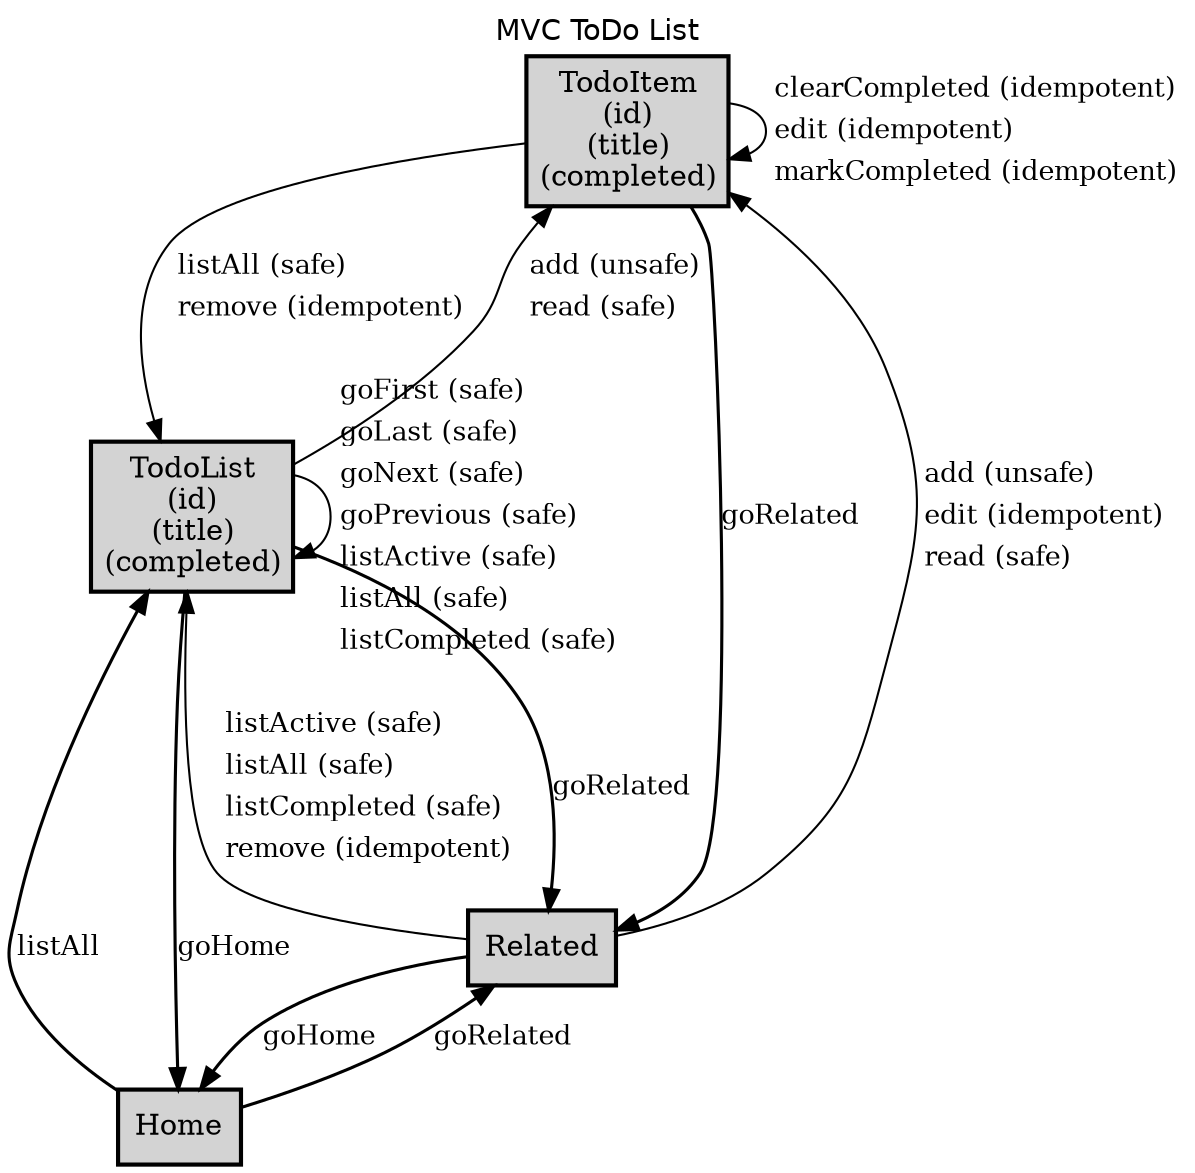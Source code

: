 digraph application_state_diagram {
  graph [
    labelloc="t";
    fontname="Helvetica"
    label="MVC ToDo List";
    URL="index.html" target="_parent"
  ];
  node [shape = box, style = "bold,filled" fillcolor="lightgray"];

    TodoItem [margin=0.02, label=<<table cellspacing="0" cellpadding="5" border="0"><tr><td>TodoItem<br />(id)<br />(title)<br />(completed)<br /></td></tr></table>>,shape=box URL="#TodoItem" target="_parent"]
    TodoList [margin=0.02, label=<<table cellspacing="0" cellpadding="5" border="0"><tr><td>TodoList<br />(id)<br />(title)<br />(completed)<br /></td></tr></table>>,shape=box URL="#TodoList" target="_parent"]

    Home -> Related [label = <goRelated> URL="#goRelated" target="_parent" fontsize=13 class="goRelated" penwidth=1.5];
    Home -> TodoList [label = <listAll> URL="#listAll" target="_parent" fontsize=13 class="listAll" penwidth=1.5];
    Related -> Home [label = <goHome> URL="#goHome" target="_parent" fontsize=13 class="goHome" penwidth=1.5];
    Related -> TodoItem [label=<<table border="0"><tr><td align="left" href="#add" tooltip="add (unsafe)" >add (unsafe)</td></tr><tr><td align="left" href="#edit" tooltip="edit (idempotent)" >edit (idempotent)</td></tr><tr><td align="left" href="#read" tooltip="read (safe)" >read (safe)</td></tr></table>> fontsize=13];
    Related -> TodoList [label=<<table border="0"><tr><td align="left" href="#listActive" tooltip="listActive (safe)" >listActive (safe)</td></tr><tr><td align="left" href="#listAll" tooltip="listAll (safe)" >listAll (safe)</td></tr><tr><td align="left" href="#listCompleted" tooltip="listCompleted (safe)" >listCompleted (safe)</td></tr><tr><td align="left" href="#remove" tooltip="remove (idempotent)" >remove (idempotent)</td></tr></table>> fontsize=13];
    TodoItem -> Related [label = <goRelated> URL="#goRelated" target="_parent" fontsize=13 class="goRelated" penwidth=1.5];
    TodoItem -> TodoItem [label=<<table border="0"><tr><td align="left" href="#clearCompleted" tooltip="clearCompleted (idempotent)" >clearCompleted (idempotent)</td></tr><tr><td align="left" href="#edit" tooltip="edit (idempotent)" >edit (idempotent)</td></tr><tr><td align="left" href="#markCompleted" tooltip="markCompleted (idempotent)" >markCompleted (idempotent)</td></tr></table>> fontsize=13];
    TodoItem -> TodoList [label=<<table border="0"><tr><td align="left" href="#listAll" tooltip="listAll (safe)" >listAll (safe)</td></tr><tr><td align="left" href="#remove" tooltip="remove (idempotent)" >remove (idempotent)</td></tr></table>> fontsize=13];
    TodoList -> Home [label = <goHome> URL="#goHome" target="_parent" fontsize=13 class="goHome" penwidth=1.5];
    TodoList -> Related [label = <goRelated> URL="#goRelated" target="_parent" fontsize=13 class="goRelated" penwidth=1.5];
    TodoList -> TodoItem [label=<<table border="0"><tr><td align="left" href="#add" tooltip="add (unsafe)" >add (unsafe)</td></tr><tr><td align="left" href="#read" tooltip="read (safe)" >read (safe)</td></tr></table>> fontsize=13];
    TodoList -> TodoList [label=<<table border="0"><tr><td align="left" href="#goFirst" tooltip="goFirst (safe)" >goFirst (safe)</td></tr><tr><td align="left" href="#goLast" tooltip="goLast (safe)" >goLast (safe)</td></tr><tr><td align="left" href="#goNext" tooltip="goNext (safe)" >goNext (safe)</td></tr><tr><td align="left" href="#goPrevious" tooltip="goPrevious (safe)" >goPrevious (safe)</td></tr><tr><td align="left" href="#listActive" tooltip="listActive (safe)" >listActive (safe)</td></tr><tr><td align="left" href="#listAll" tooltip="listAll (safe)" >listAll (safe)</td></tr><tr><td align="left" href="#listCompleted" tooltip="listCompleted (safe)" >listCompleted (safe)</td></tr></table>> fontsize=13];

    Home [label = <Home> URL="#Home" target="_parent"]
    Related [label = <Related> URL="#Related" target="_parent"]

}